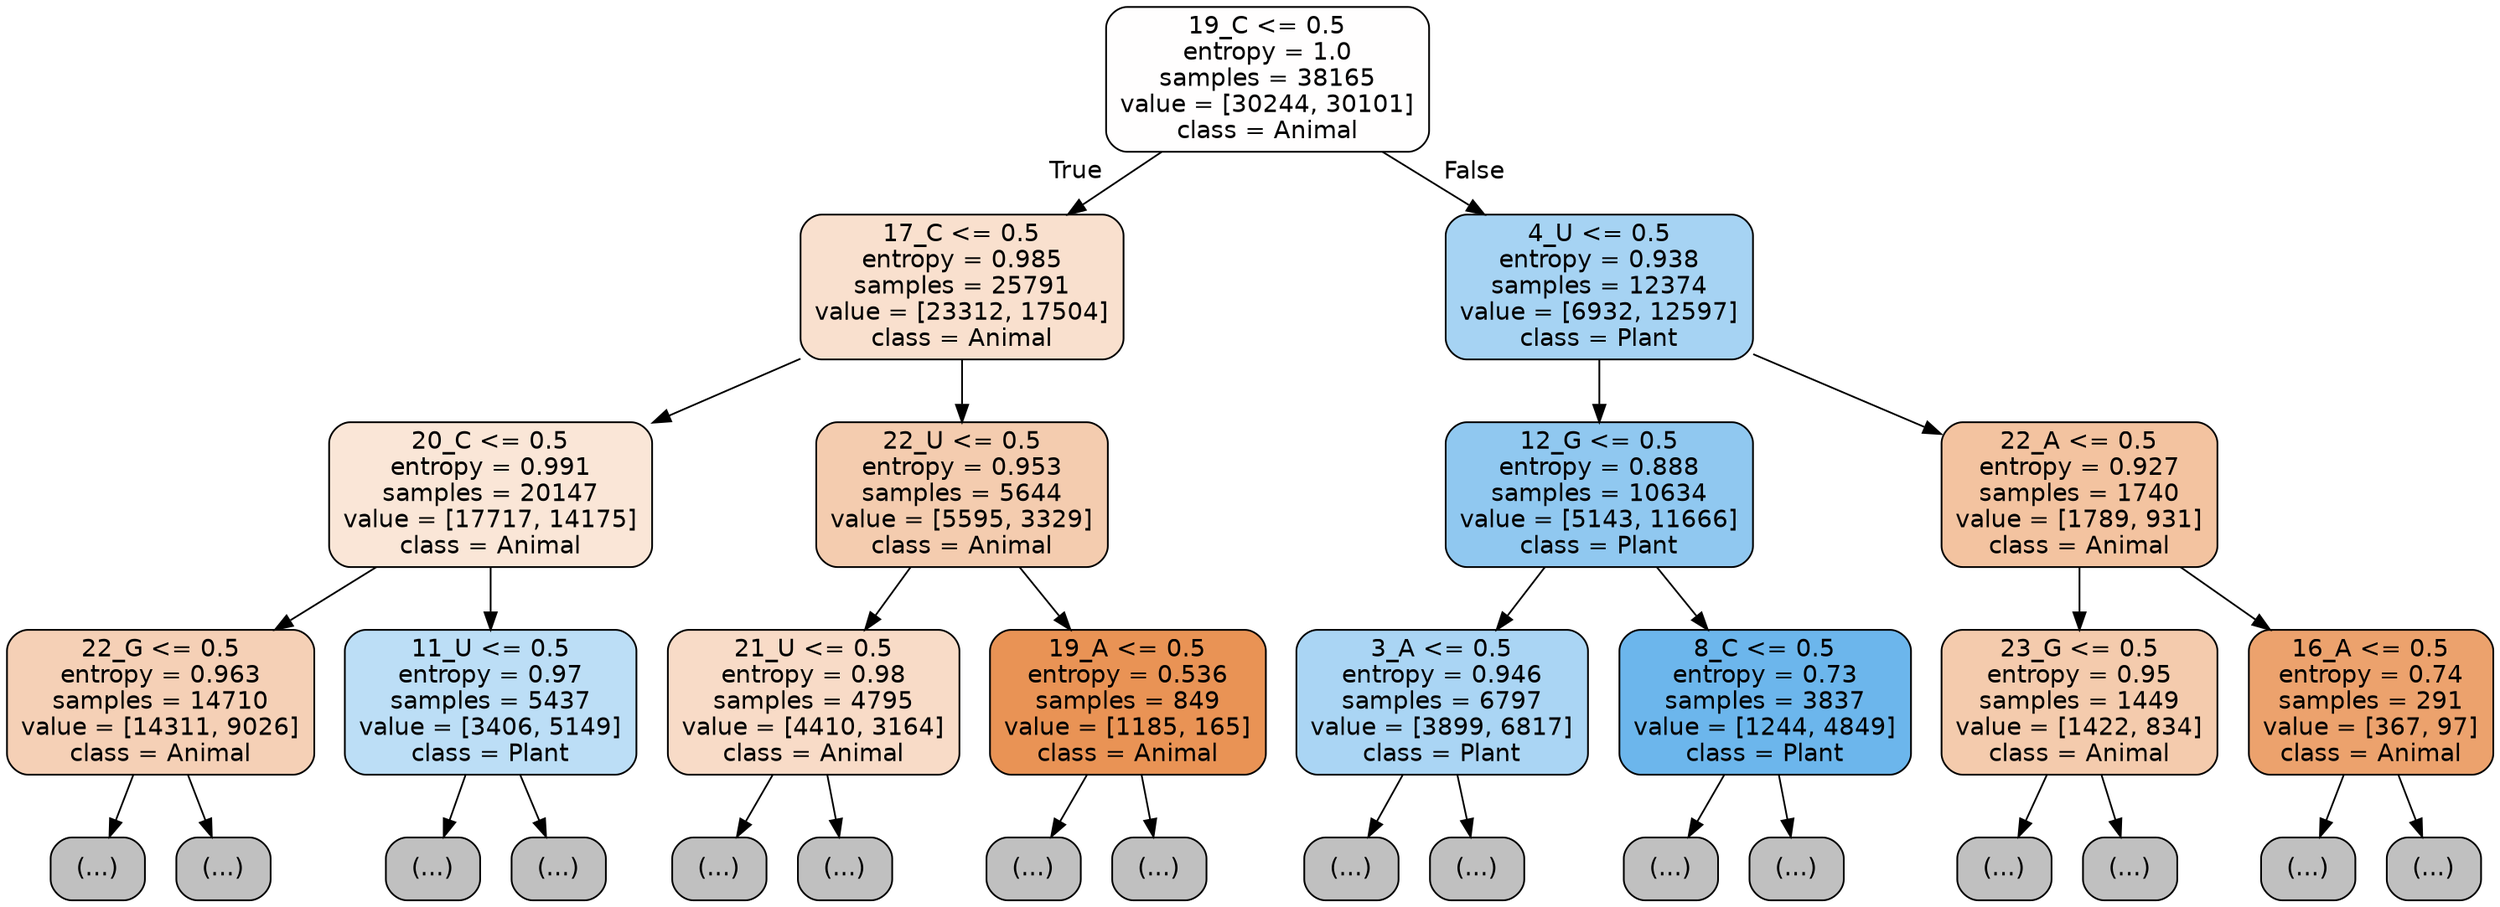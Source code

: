 digraph Tree {
node [shape=box, style="filled, rounded", color="black", fontname="helvetica"] ;
edge [fontname="helvetica"] ;
0 [label="19_C <= 0.5\nentropy = 1.0\nsamples = 38165\nvalue = [30244, 30101]\nclass = Animal", fillcolor="#fffefe"] ;
1 [label="17_C <= 0.5\nentropy = 0.985\nsamples = 25791\nvalue = [23312, 17504]\nclass = Animal", fillcolor="#f9e0ce"] ;
0 -> 1 [labeldistance=2.5, labelangle=45, headlabel="True"] ;
2 [label="20_C <= 0.5\nentropy = 0.991\nsamples = 20147\nvalue = [17717, 14175]\nclass = Animal", fillcolor="#fae6d7"] ;
1 -> 2 ;
3 [label="22_G <= 0.5\nentropy = 0.963\nsamples = 14710\nvalue = [14311, 9026]\nclass = Animal", fillcolor="#f5d0b6"] ;
2 -> 3 ;
4 [label="(...)", fillcolor="#C0C0C0"] ;
3 -> 4 ;
6693 [label="(...)", fillcolor="#C0C0C0"] ;
3 -> 6693 ;
7488 [label="11_U <= 0.5\nentropy = 0.97\nsamples = 5437\nvalue = [3406, 5149]\nclass = Plant", fillcolor="#bcdef6"] ;
2 -> 7488 ;
7489 [label="(...)", fillcolor="#C0C0C0"] ;
7488 -> 7489 ;
9092 [label="(...)", fillcolor="#C0C0C0"] ;
7488 -> 9092 ;
9711 [label="22_U <= 0.5\nentropy = 0.953\nsamples = 5644\nvalue = [5595, 3329]\nclass = Animal", fillcolor="#f4ccaf"] ;
1 -> 9711 ;
9712 [label="21_U <= 0.5\nentropy = 0.98\nsamples = 4795\nvalue = [4410, 3164]\nclass = Animal", fillcolor="#f8dbc7"] ;
9711 -> 9712 ;
9713 [label="(...)", fillcolor="#C0C0C0"] ;
9712 -> 9713 ;
11624 [label="(...)", fillcolor="#C0C0C0"] ;
9712 -> 11624 ;
12139 [label="19_A <= 0.5\nentropy = 0.536\nsamples = 849\nvalue = [1185, 165]\nclass = Animal", fillcolor="#e99355"] ;
9711 -> 12139 ;
12140 [label="(...)", fillcolor="#C0C0C0"] ;
12139 -> 12140 ;
12319 [label="(...)", fillcolor="#C0C0C0"] ;
12139 -> 12319 ;
12422 [label="4_U <= 0.5\nentropy = 0.938\nsamples = 12374\nvalue = [6932, 12597]\nclass = Plant", fillcolor="#a6d3f3"] ;
0 -> 12422 [labeldistance=2.5, labelangle=-45, headlabel="False"] ;
12423 [label="12_G <= 0.5\nentropy = 0.888\nsamples = 10634\nvalue = [5143, 11666]\nclass = Plant", fillcolor="#90c8f0"] ;
12422 -> 12423 ;
12424 [label="3_A <= 0.5\nentropy = 0.946\nsamples = 6797\nvalue = [3899, 6817]\nclass = Plant", fillcolor="#aad5f4"] ;
12423 -> 12424 ;
12425 [label="(...)", fillcolor="#C0C0C0"] ;
12424 -> 12425 ;
14244 [label="(...)", fillcolor="#C0C0C0"] ;
12424 -> 14244 ;
14843 [label="8_C <= 0.5\nentropy = 0.73\nsamples = 3837\nvalue = [1244, 4849]\nclass = Plant", fillcolor="#6cb6ec"] ;
12423 -> 14843 ;
14844 [label="(...)", fillcolor="#C0C0C0"] ;
14843 -> 14844 ;
15485 [label="(...)", fillcolor="#C0C0C0"] ;
14843 -> 15485 ;
15674 [label="22_A <= 0.5\nentropy = 0.927\nsamples = 1740\nvalue = [1789, 931]\nclass = Animal", fillcolor="#f3c3a0"] ;
12422 -> 15674 ;
15675 [label="23_G <= 0.5\nentropy = 0.95\nsamples = 1449\nvalue = [1422, 834]\nclass = Animal", fillcolor="#f4cbad"] ;
15674 -> 15675 ;
15676 [label="(...)", fillcolor="#C0C0C0"] ;
15675 -> 15676 ;
16445 [label="(...)", fillcolor="#C0C0C0"] ;
15675 -> 16445 ;
16468 [label="16_A <= 0.5\nentropy = 0.74\nsamples = 291\nvalue = [367, 97]\nclass = Animal", fillcolor="#eca26d"] ;
15674 -> 16468 ;
16469 [label="(...)", fillcolor="#C0C0C0"] ;
16468 -> 16469 ;
16542 [label="(...)", fillcolor="#C0C0C0"] ;
16468 -> 16542 ;
}